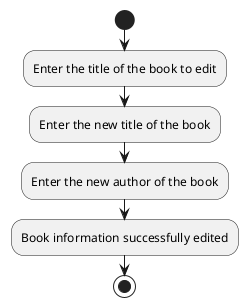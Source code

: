 @startuml
start
:Enter the title of the book to edit;
:Enter the new title of the book;
:Enter the new author of the book;
:Book information successfully edited;
stop
@enduml
has context menu
Compose















extra
@startuml
:Administrator enters book title and author for editing;
if (Both title and author provided?) then (Yes)
  :Check if book exists in the database;
  if (Exist) then (Yes)
    :Retrieve book information;
    :Return book information for editing;
    :User provides updated book details;
    :Update book information in the database;
    :Return success message;
    :User requests related books;
    :Retrieve related books;
    :Return related books;
  else (No)
    :Return error message: "Book not found in the database.";
  endif
else (No)
  :Return error message: "Invalid input. Title and author are required.";
endif
:User logs out;
@enduml
